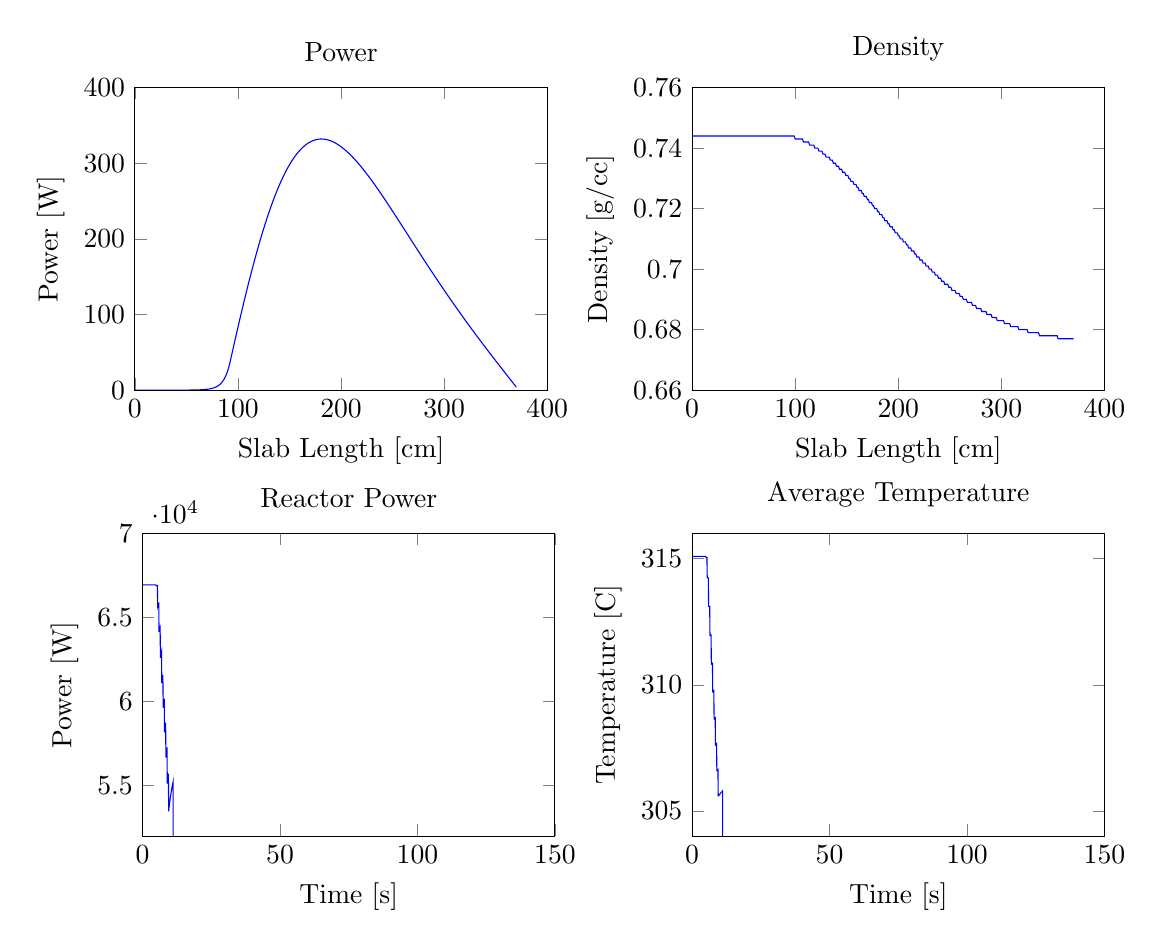 % This file was created by matlab2tikz v0.1.4.
% Copyright (c) 2008--2011, Nico Schlömer <nico.schloemer@gmail.com>
% All rights reserved.
% 
% The latest updates can be retrieved from
%   http://www.mathworks.com/matlabcentral/fileexchange/22022-matlab2tikz
% where you can also make suggestions and rate matlab2tikz.
% 
\begin{tikzpicture}

\begin{axis}[%
name=plot1,
scale only axis,
width=2.062in,
height=1.513in,
xmin=0, xmax=400,
ymin=0, ymax=400,
xlabel={Slab Length [cm]},
ylabel={Power [W]},
title={Power},
axis on top]
\addplot [
color=blue,
solid
]
coordinates{
 (1,0.002)(2,0.002)(3,0.003)(4,0.004)(5,0.004)(6,0.005)(7,0.006)(8,0.007)(9,0.008)(10,0.009)(11,0.009)(12,0.01)(13,0.011)(14,0.012)(15,0.013)(16,0.014)(17,0.015)(18,0.017)(19,0.018)(20,0.019)(21,0.02)(22,0.021)(23,0.023)(24,0.024)(25,0.026)(26,0.027)(27,0.029)(28,0.031)(29,0.033)(30,0.035)(31,0.037)(32,0.039)(33,0.041)(34,0.043)(35,0.046)(36,0.048)(37,0.051)(38,0.054)(39,0.058)(40,0.061)(41,0.065)(42,0.069)(43,0.074)(44,0.078)(45,0.084)(46,0.09)(47,0.096)(48,0.104)(49,0.112)(50,0.121)(51,0.131)(52,0.142)(53,0.155)(54,0.17)(55,0.187)(56,0.206)(57,0.228)(58,0.253)(59,0.282)(60,0.315)(61,0.354)(62,0.398)(63,0.45)(64,0.511)(65,0.581)(66,0.662)(67,0.757)(68,0.868)(69,0.998)(70,1.15)(71,1.327)(72,1.535)(73,1.779)(74,2.064)(75,2.399)(76,2.792)(77,3.253)(78,3.794)(79,4.429)(80,5.176)(81,6.053)(82,7.083)(83,8.295)(84,9.719)(85,11.393)(86,13.361)(87,15.675)(88,18.396)(89,21.596)(90,25.36)(91,29.788)(92,34.995)(93,41.12)(94,47.222)(95,53.297)(96,59.345)(97,65.362)(98,71.347)(99,77.297)(100,83.211)(101,89.086)(102,94.921)(103,100.713)(104,106.46)(105,112.16)(106,117.812)(107,123.413)(108,128.963)(109,134.458)(110,139.898)(111,145.281)(112,150.604)(113,155.867)(114,161.068)(115,166.205)(116,171.277)(117,176.283)(118,181.221)(119,186.09)(120,190.888)(121,195.615)(122,200.269)(123,204.849)(124,209.354)(125,213.784)(126,218.137)(127,222.411)(128,226.608)(129,230.725)(130,234.762)(131,238.718)(132,242.593)(133,246.386)(134,250.096)(135,253.724)(136,257.268)(137,260.728)(138,264.104)(139,267.396)(140,270.603)(141,273.726)(142,276.763)(143,279.716)(144,282.583)(145,285.365)(146,288.063)(147,290.675)(148,293.203)(149,295.646)(150,298.004)(151,300.279)(152,302.47)(153,304.577)(154,306.601)(155,308.542)(156,310.401)(157,312.178)(158,313.874)(159,315.489)(160,317.024)(161,318.479)(162,319.855)(163,321.153)(164,322.373)(165,323.516)(166,324.583)(167,325.574)(168,326.491)(169,327.334)(170,328.103)(171,328.801)(172,329.427)(173,329.982)(174,330.468)(175,330.885)(176,331.234)(177,331.517)(178,331.733)(179,331.884)(180,331.972)(181,331.996)(182,331.958)(183,331.859)(184,331.7)(185,331.482)(186,331.206)(187,330.872)(188,330.483)(189,330.039)(190,329.54)(191,328.989)(192,328.385)(193,327.731)(194,327.026)(195,326.273)(196,325.472)(197,324.624)(198,323.73)(199,322.791)(200,321.809)(201,320.783)(202,319.716)(203,318.607)(204,317.459)(205,316.272)(206,315.047)(207,313.785)(208,312.487)(209,311.154)(210,309.787)(211,308.387)(212,306.954)(213,305.49)(214,303.995)(215,302.471)(216,300.918)(217,299.338)(218,297.73)(219,296.096)(220,294.437)(221,292.754)(222,291.047)(223,289.317)(224,287.564)(225,285.791)(226,283.997)(227,282.184)(228,280.351)(229,278.5)(230,276.632)(231,274.746)(232,272.845)(233,270.928)(234,268.996)(235,267.05)(236,265.091)(237,263.119)(238,261.134)(239,259.138)(240,257.131)(241,255.113)(242,253.085)(243,251.048)(244,249.002)(245,246.948)(246,244.887)(247,242.817)(248,240.742)(249,238.66)(250,236.572)(251,234.479)(252,232.381)(253,230.278)(254,228.172)(255,226.062)(256,223.948)(257,221.832)(258,219.714)(259,217.593)(260,215.471)(261,213.348)(262,211.223)(263,209.098)(264,206.972)(265,204.847)(266,202.722)(267,200.597)(268,198.473)(269,196.35)(270,194.229)(271,192.109)(272,189.991)(273,187.875)(274,185.762)(275,183.651)(276,181.543)(277,179.438)(278,177.335)(279,175.237)(280,173.141)(281,171.05)(282,168.962)(283,166.878)(284,164.798)(285,162.723)(286,160.652)(287,158.585)(288,156.523)(289,154.466)(290,152.414)(291,150.366)(292,148.324)(293,146.286)(294,144.254)(295,142.227)(296,140.205)(297,138.189)(298,136.178)(299,134.173)(300,132.173)(301,130.179)(302,128.19)(303,126.207)(304,124.229)(305,122.257)(306,120.291)(307,118.33)(308,116.375)(309,114.426)(310,112.482)(311,110.544)(312,108.612)(313,106.685)(314,104.764)(315,102.848)(316,100.938)(317,99.033)(318,97.134)(319,95.24)(320,93.351)(321,91.468)(322,89.59)(323,87.718)(324,85.85)(325,83.988)(326,82.13)(327,80.278)(328,78.43)(329,76.587)(330,74.749)(331,72.916)(332,71.087)(333,69.263)(334,67.443)(335,65.627)(336,63.816)(337,62.009)(338,60.206)(339,58.407)(340,56.612)(341,54.82)(342,53.032)(343,51.248)(344,49.468)(345,47.69)(346,45.916)(347,44.145)(348,42.377)(349,40.612)(350,38.85)(351,37.091)(352,35.334)(353,33.579)(354,31.828)(355,30.078)(356,28.33)(357,26.584)(358,24.841)(359,23.099)(360,21.359)(361,19.62)(362,17.883)(363,16.147)(364,14.412)(365,12.678)(366,10.945)(367,9.213)(368,7.481)(369,5.75)(370,4.02) 
};

\end{axis}

\begin{axis}[%
name=plot2,
at=(plot1.right of south east), anchor=left of south west,
scale only axis,
width=2.062in,
height=1.513in,
xmin=0, xmax=400,
ymin=0.66, ymax=0.76,
xlabel={Slab Length [cm]},
ylabel={$\text{Density [g}/\text{cc]}$},
title={Density},
axis on top]
\addplot [
color=blue,
solid
]
coordinates{
 (1,0.744)(2,0.744)(3,0.744)(4,0.744)(5,0.744)(6,0.744)(7,0.744)(8,0.744)(9,0.744)(10,0.744)(11,0.744)(12,0.744)(13,0.744)(14,0.744)(15,0.744)(16,0.744)(17,0.744)(18,0.744)(19,0.744)(20,0.744)(21,0.744)(22,0.744)(23,0.744)(24,0.744)(25,0.744)(26,0.744)(27,0.744)(28,0.744)(29,0.744)(30,0.744)(31,0.744)(32,0.744)(33,0.744)(34,0.744)(35,0.744)(36,0.744)(37,0.744)(38,0.744)(39,0.744)(40,0.744)(41,0.744)(42,0.744)(43,0.744)(44,0.744)(45,0.744)(46,0.744)(47,0.744)(48,0.744)(49,0.744)(50,0.744)(51,0.744)(52,0.744)(53,0.744)(54,0.744)(55,0.744)(56,0.744)(57,0.744)(58,0.744)(59,0.744)(60,0.744)(61,0.744)(62,0.744)(63,0.744)(64,0.744)(65,0.744)(66,0.744)(67,0.744)(68,0.744)(69,0.744)(70,0.744)(71,0.744)(72,0.744)(73,0.744)(74,0.744)(75,0.744)(76,0.744)(77,0.744)(78,0.744)(79,0.744)(80,0.744)(81,0.744)(82,0.744)(83,0.744)(84,0.744)(85,0.744)(86,0.744)(87,0.744)(88,0.744)(89,0.744)(90,0.744)(91,0.744)(92,0.744)(93,0.744)(94,0.744)(95,0.744)(96,0.744)(97,0.744)(98,0.744)(99,0.744)(100,0.743)(101,0.743)(102,0.743)(103,0.743)(104,0.743)(105,0.743)(106,0.743)(107,0.743)(108,0.742)(109,0.742)(110,0.742)(111,0.742)(112,0.742)(113,0.742)(114,0.741)(115,0.741)(116,0.741)(117,0.741)(118,0.741)(119,0.74)(120,0.74)(121,0.74)(122,0.74)(123,0.739)(124,0.739)(125,0.739)(126,0.739)(127,0.738)(128,0.738)(129,0.738)(130,0.737)(131,0.737)(132,0.737)(133,0.737)(134,0.736)(135,0.736)(136,0.736)(137,0.735)(138,0.735)(139,0.735)(140,0.734)(141,0.734)(142,0.734)(143,0.733)(144,0.733)(145,0.733)(146,0.732)(147,0.732)(148,0.732)(149,0.731)(150,0.731)(151,0.731)(152,0.73)(153,0.73)(154,0.729)(155,0.729)(156,0.729)(157,0.728)(158,0.728)(159,0.728)(160,0.727)(161,0.727)(162,0.726)(163,0.726)(164,0.726)(165,0.725)(166,0.725)(167,0.724)(168,0.724)(169,0.724)(170,0.723)(171,0.723)(172,0.722)(173,0.722)(174,0.722)(175,0.721)(176,0.721)(177,0.72)(178,0.72)(179,0.72)(180,0.719)(181,0.719)(182,0.718)(183,0.718)(184,0.718)(185,0.717)(186,0.717)(187,0.716)(188,0.716)(189,0.716)(190,0.715)(191,0.715)(192,0.714)(193,0.714)(194,0.714)(195,0.713)(196,0.713)(197,0.712)(198,0.712)(199,0.712)(200,0.711)(201,0.711)(202,0.71)(203,0.71)(204,0.71)(205,0.709)(206,0.709)(207,0.709)(208,0.708)(209,0.708)(210,0.707)(211,0.707)(212,0.707)(213,0.706)(214,0.706)(215,0.706)(216,0.705)(217,0.705)(218,0.704)(219,0.704)(220,0.704)(221,0.703)(222,0.703)(223,0.703)(224,0.702)(225,0.702)(226,0.702)(227,0.701)(228,0.701)(229,0.701)(230,0.7)(231,0.7)(232,0.7)(233,0.699)(234,0.699)(235,0.699)(236,0.698)(237,0.698)(238,0.698)(239,0.697)(240,0.697)(241,0.697)(242,0.696)(243,0.696)(244,0.696)(245,0.695)(246,0.695)(247,0.695)(248,0.695)(249,0.694)(250,0.694)(251,0.694)(252,0.693)(253,0.693)(254,0.693)(255,0.693)(256,0.692)(257,0.692)(258,0.692)(259,0.692)(260,0.691)(261,0.691)(262,0.691)(263,0.69)(264,0.69)(265,0.69)(266,0.69)(267,0.689)(268,0.689)(269,0.689)(270,0.689)(271,0.689)(272,0.688)(273,0.688)(274,0.688)(275,0.688)(276,0.687)(277,0.687)(278,0.687)(279,0.687)(280,0.687)(281,0.686)(282,0.686)(283,0.686)(284,0.686)(285,0.686)(286,0.685)(287,0.685)(288,0.685)(289,0.685)(290,0.685)(291,0.684)(292,0.684)(293,0.684)(294,0.684)(295,0.684)(296,0.683)(297,0.683)(298,0.683)(299,0.683)(300,0.683)(301,0.683)(302,0.683)(303,0.682)(304,0.682)(305,0.682)(306,0.682)(307,0.682)(308,0.682)(309,0.681)(310,0.681)(311,0.681)(312,0.681)(313,0.681)(314,0.681)(315,0.681)(316,0.681)(317,0.68)(318,0.68)(319,0.68)(320,0.68)(321,0.68)(322,0.68)(323,0.68)(324,0.68)(325,0.68)(326,0.679)(327,0.679)(328,0.679)(329,0.679)(330,0.679)(331,0.679)(332,0.679)(333,0.679)(334,0.679)(335,0.679)(336,0.679)(337,0.678)(338,0.678)(339,0.678)(340,0.678)(341,0.678)(342,0.678)(343,0.678)(344,0.678)(345,0.678)(346,0.678)(347,0.678)(348,0.678)(349,0.678)(350,0.678)(351,0.678)(352,0.678)(353,0.678)(354,0.678)(355,0.677)(356,0.677)(357,0.677)(358,0.677)(359,0.677)(360,0.677)(361,0.677)(362,0.677)(363,0.677)(364,0.677)(365,0.677)(366,0.677)(367,0.677)(368,0.677)(369,0.677)(370,0.677) 
};

\end{axis}

\begin{axis}[%
name=plot4,
at=(plot2.below south west), anchor=above north west,
scale only axis,
width=2.062in,
height=1.513in,
xmin=0, xmax=150,
ymin=304, ymax=316,
xlabel={Time [s]},
ylabel={Temperature [C]},
title={Average Temperature},
axis on top]
\addplot [
color=blue,
solid
]
coordinates{
 (0,315.093)(0.1,315.093)(0.2,315.093)(0.3,315.093)(0.4,315.093)(0.5,315.093)(0.6,315.093)(0.7,315.093)(0.8,315.093)(0.9,315.093)(1,315.093)(1.1,315.093)(1.2,315.093)(1.3,315.093)(1.4,315.093)(1.5,315.093)(1.6,315.093)(1.7,315.093)(1.8,315.093)(1.9,315.093)(2,315.093)(2.1,315.093)(2.2,315.093)(2.3,315.093)(2.4,315.093)(2.5,315.093)(2.6,315.093)(2.7,315.093)(2.8,315.093)(2.9,315.093)(3,315.093)(3.1,315.093)(3.2,315.093)(3.3,315.093)(3.4,315.093)(3.5,315.093)(3.6,315.093)(3.7,315.093)(3.8,315.093)(3.9,315.093)(4,315.093)(4.1,315.093)(4.2,315.093)(4.3,315.093)(4.4,315.093)(4.5,315.093)(4.6,315.093)(4.7,315.093)(4.8,315.093)(4.9,315.093)(5,315.055)(5.1,315.054)(5.2,315.054)(5.3,315.054)(5.4,315.054)(5.5,314.255)(5.6,314.239)(5.7,314.237)(5.8,314.236)(5.9,314.236)(6,313.123)(6.1,313.104)(6.2,313.105)(6.3,313.107)(6.4,313.108)(6.5,311.965)(6.6,311.95)(6.7,311.955)(6.8,311.961)(6.9,311.967)(7,310.826)(7.1,310.815)(7.2,310.825)(7.3,310.835)(7.4,310.845)(7.5,309.719)(7.6,309.712)(7.7,309.725)(7.8,309.738)(7.9,309.752)(8,308.645)(8.1,308.642)(8.2,308.657)(8.3,308.672)(8.4,308.687)(8.5,307.604)(8.6,307.601)(8.7,307.617)(8.8,307.633)(8.9,307.649)(9,306.589)(9.1,306.587)(9.2,306.603)(9.3,306.618)(9.4,306.634)(9.5,305.597)(9.6,305.594)(9.7,305.608)(9.8,305.622)(9.9,305.636)(10,305.65)(10.1,305.664)(10.2,305.678)(10.3,305.691)(10.4,305.705)(10.5,305.718)(10.6,305.731)(10.7,305.744)(10.8,305.756)(10.9,305.769)(11,305.781)(11.1,305.792)(11.199,2.292) 
};

\end{axis}

\begin{axis}[%
at=(plot4.left of south west), anchor=right of south east,
scale only axis,
width=2.062in,
height=1.513in,
xmin=0, xmax=150,
ymin=52000, ymax=70000,
xlabel={Time [s]},
ylabel={Power [W]},
title={Reactor Power},
axis on top]
\addplot [
color=blue,
solid
]
coordinates{
 (0,66945.4)(0.1,66945.4)(0.2,66945.4)(0.3,66945.4)(0.4,66945.4)(0.5,66945.4)(0.6,66945.4)(0.7,66945.4)(0.8,66945.4)(0.9,66945.4)(1,66945.4)(1.1,66945.4)(1.2,66945.4)(1.3,66945.4)(1.4,66945.4)(1.5,66945.4)(1.6,66945.4)(1.7,66945.4)(1.8,66945.4)(1.9,66945.4)(2,66945.4)(2.1,66945.4)(2.2,66945.4)(2.3,66945.4)(2.4,66945.4)(2.5,66945.4)(2.6,66945.4)(2.7,66945.4)(2.8,66945.4)(2.9,66945.4)(3,66945.4)(3.1,66945.4)(3.2,66945.4)(3.3,66945.4)(3.4,66945.4)(3.5,66945.4)(3.6,66945.4)(3.7,66945.4)(3.8,66945.4)(3.9,66945.4)(4,66945.4)(4.1,66945.4)(4.2,66945.4)(4.3,66945.4)(4.4,66945.4)(4.5,66945.4)(4.6,66945.4)(4.7,66945.4)(4.8,66945.4)(4.9,66945.4)(5,66890.2)(5.1,66893.5)(5.2,66894.4)(5.3,66895.2)(5.4,66896)(5.5,65709.4)(5.6,65782.5)(5.7,65802.9)(5.8,65821.9)(5.9,65840.6)(6,64146.9)(6.1,64270.5)(6.2,64319.5)(6.3,64366.1)(6.4,64411.6)(6.5,62609.2)(6.6,62762.8)(6.7,62839.7)(6.8,62913)(6.9,62984.3)(7,61110.9)(7.1,61287.8)(7.2,61388.1)(7.3,61484.1)(7.4,61577)(7.5,59640.4)(7.6,59833.7)(7.7,59951.9)(7.8,60065.1)(7.9,60174.5)(8,58173.4)(8.1,58376.5)(8.2,58506.6)(8.3,58631.1)(8.4,58751.5)(8.5,56679.5)(8.6,56885.5)(8.7,57021.6)(8.8,57151.9)(8.9,57277.8)(9,55124.5)(9.1,55327.3)(9.2,55463.7)(9.3,55594.3)(9.4,55720.6)(9.5,53473.4)(9.6,53666.8)(9.7,53798.2)(9.8,53924.2)(9.9,54046)(10,54163.8)(10.1,54277.6)(10.2,54387.5)(10.3,54493.7)(10.4,54596.2)(10.5,54695.1)(10.6,54790.5)(10.7,54882.5)(10.8,54971.2)(10.9,55056.7)(11,55139.1)(11.1,55218.5)(11.194,3219.01) 
};

\end{axis}
\end{tikzpicture}
